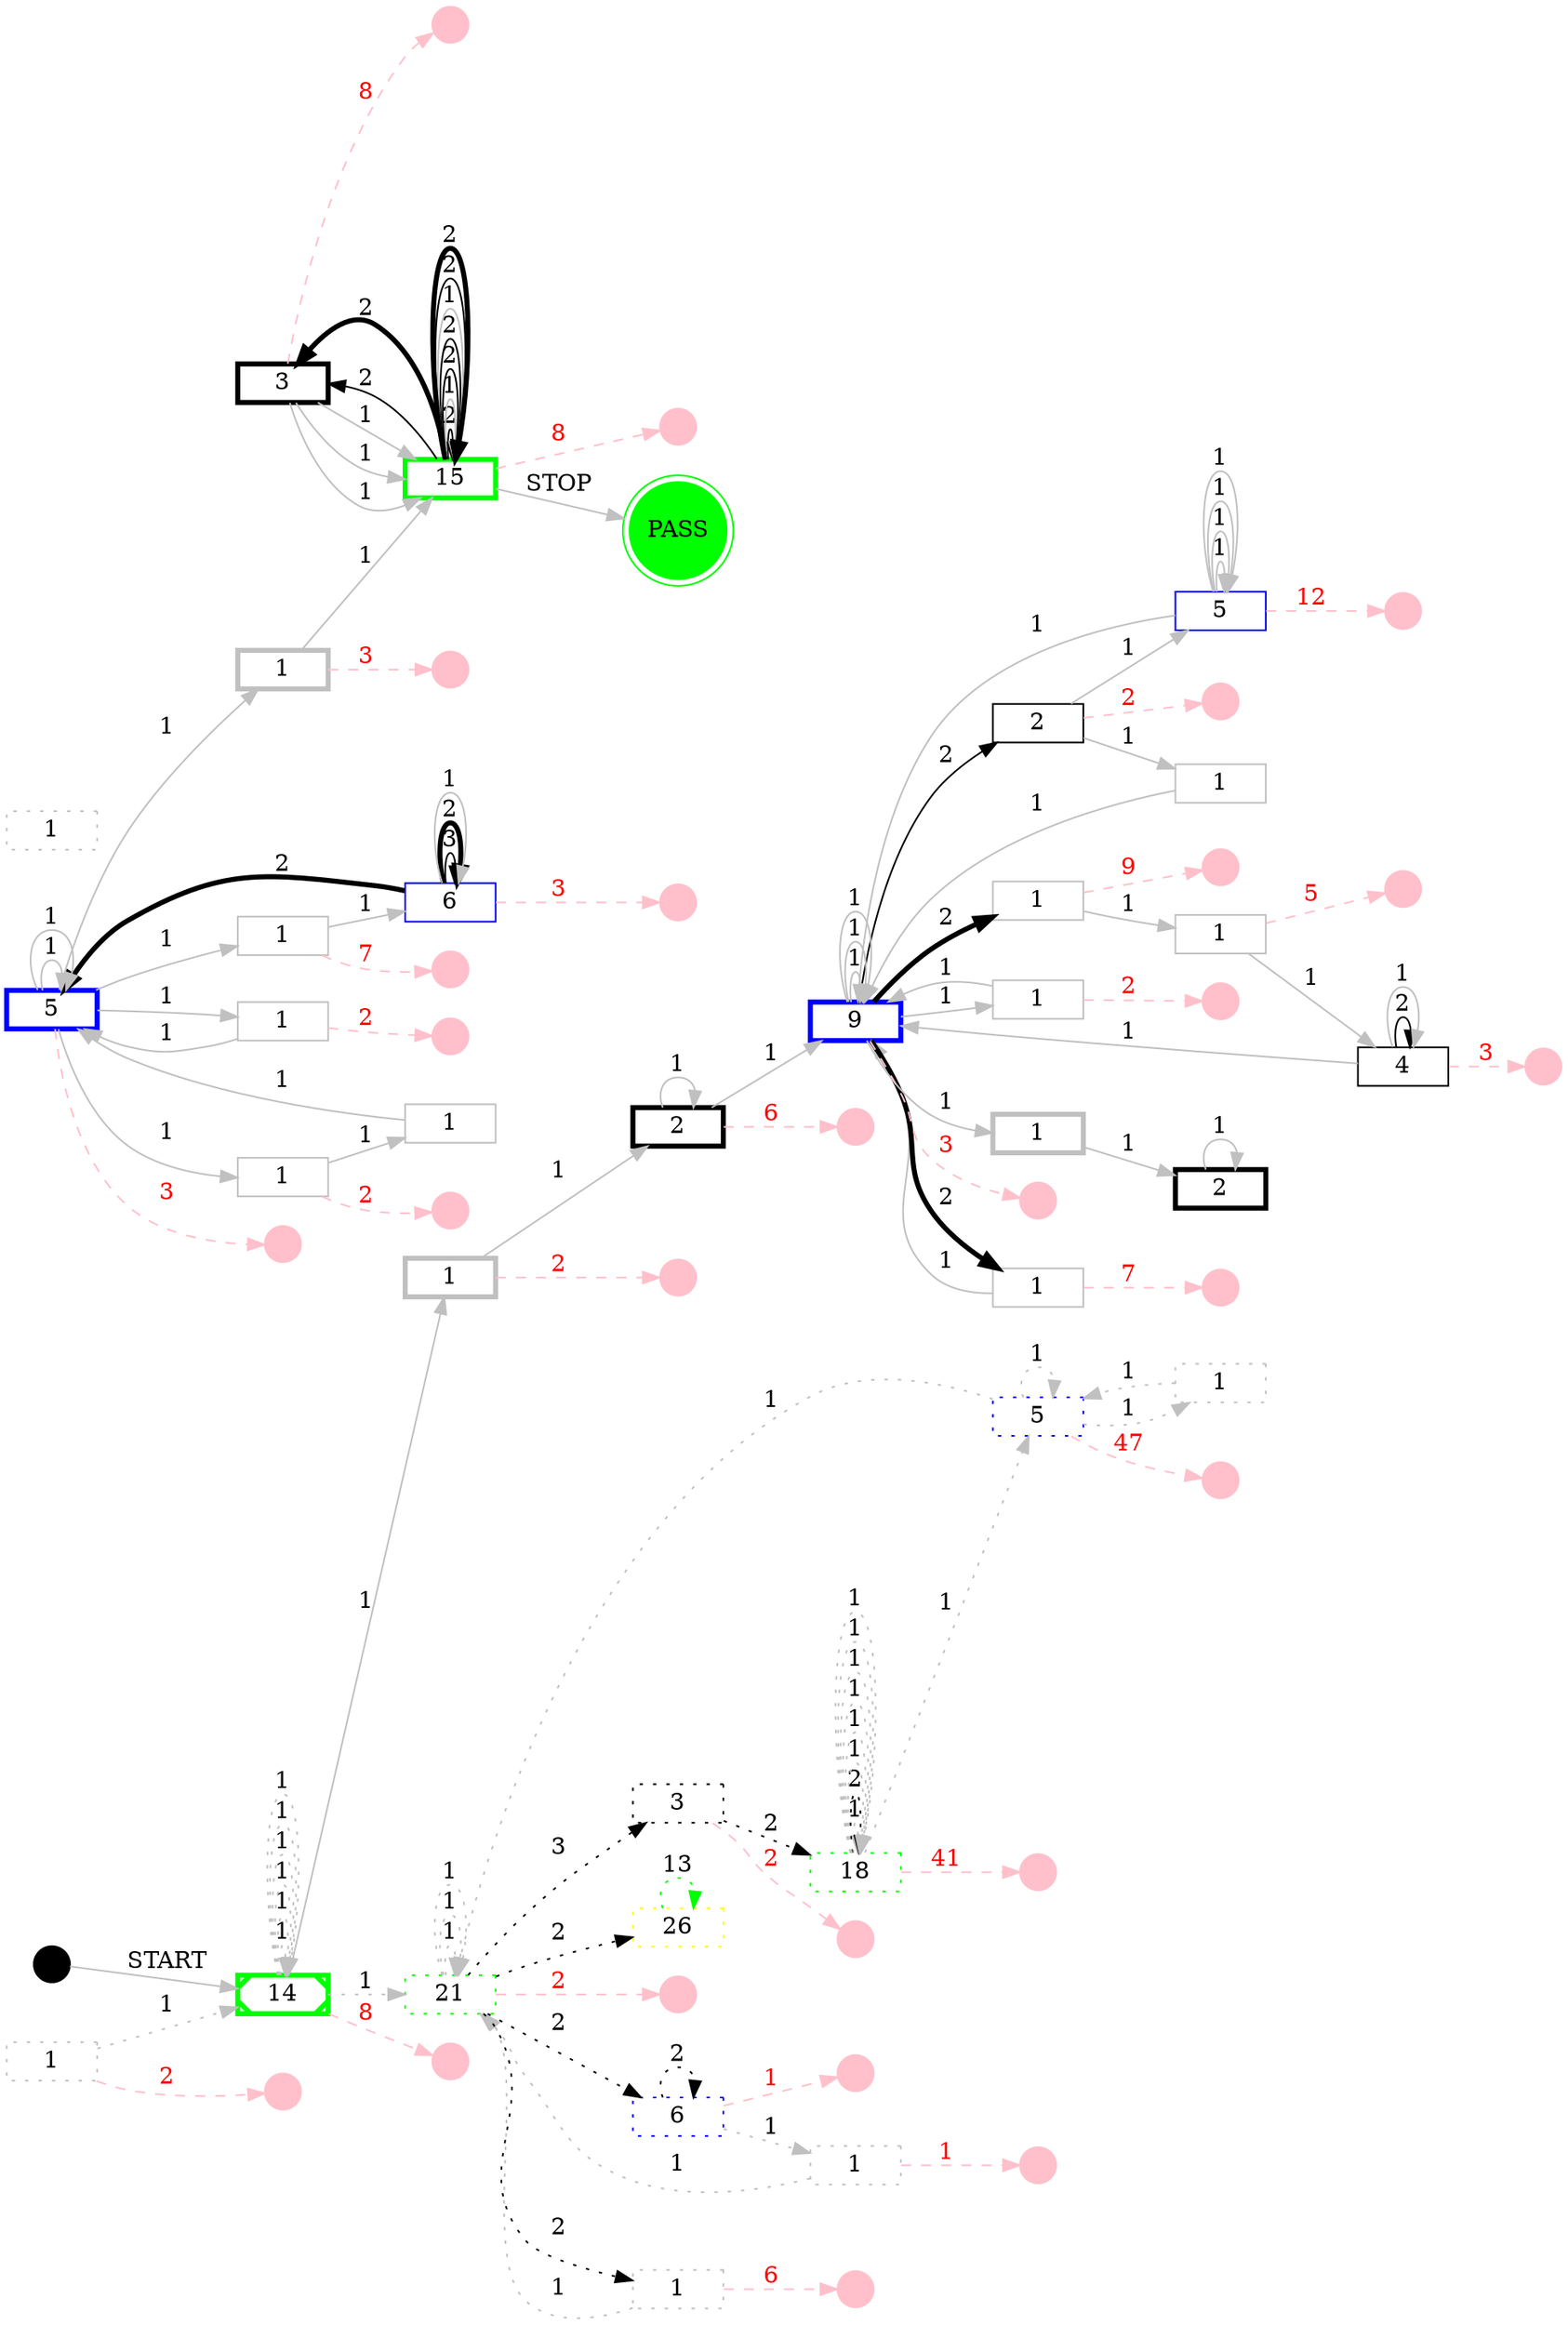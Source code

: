 digraph TESTAR {
rankdir=LR;
ENTRY [shape=point, height=0.3, style=solid, color=black];
node [fixedsize=false, shape=rect, style=solid, color=black, fontcolor=black, height=0.8];
SC16a06486532979378113 [label="3", height=0.3, penwidth=3, style=solid, color=black];
SC1ax8r5f1941954200481 [label="6", height=0.3, style=dotted, color=blue];
SC1376p7i29c1036021252 [label="1", height=0.3, style=solid, color=grey];
SCxk8s322c43160729738 [label="6", height=0.3, style=solid, color=blue];
SCo5unjo2d53497587727 [label="1", height=0.3, style=solid, color=grey];
SC1oj9p2r25b1352208433 [label="1", height=0.3, style=dotted, color=grey];
SC1jx3f9b1a53745924133 [label="2", height=0.3, penwidth=3, style=solid, color=black];
SCa3vb1a17e2205435146 [label="26", height=0.3, style=dotted, color=yellow];
SC000 [label="1", height=0.3, style=dotted, color=grey];
SC15wc6q463c1197581658 [label="1", height=0.3, style=dotted, color=grey];
SCim79is2984273594855 [label="1", height=0.3, style=solid, color=grey];
SC1mpc1em1e72726401042 [label="2", height=0.3, penwidth=3, style=solid, color=black];
SCzqkd2u1e83083150591 [label="5", height=0.3, penwidth=3, style=solid, color=blue];
SC1ua31da1952110342658 [label="3", height=0.3, style=dotted, color=black];
SC1xwgshe2481821025580 [label="1", height=0.3, style=dotted, color=grey];
SC1bs1tmj1e54257258352 [label="1", height=0.3, style=solid, color=grey];
SC1wu54st2223690325725 [label="1", height=0.3, style=solid, color=grey];
SC1yrudbh493697925435 [label="15", height=0.3, penwidth=3, style=solid, color=green];
SC11h08fh4562958079469 [label="5", height=0.3, style=solid, color=blue];
SCmg2kbe2753484254519 [label="1", height=0.3, style=solid, color=grey];
SC16wpr4324e3492576819 [label="2", height=0.3, style=solid, color=black];
SC1aq74i61a6129464804 [label="9", height=0.3, penwidth=3, style=solid, color=blue];
SC1jwvpfa287295060561 [label="1", height=0.3, style=solid, color=grey];
SCkrcn1w1d02920948761 [label="1", height=0.3, penwidth=3, style=solid, color=grey];
SCravzl6223937935317 [label="1", height=0.3, style=solid, color=grey];
SCkkd9365be959800205 [label="5", height=0.3, style=dotted, color=blue];
SCsm0x4u194564459447 [label="1", height=0.3, penwidth=3, style=solid, color=grey];
SCoidwrr28b380874364 [label="1", height=0.3, penwidth=3, style=solid, color=grey];
SCh65xcm5c01124955154 [label="18", height=0.3, style=dotted, color=green];
SCgzc7da156971168975 [label="14", height=0.3, penwidth=3, style=diagonals, color=green];
SC13ijc901573865638090 [label="21", height=0.3, style=dotted, color=green];
SC1erd1q2288548619718 [label="4", height=0.3, style=solid, color=black];
SC6rnatm2381950555453 [label="1", height=0.3, style=solid, color=grey];
SC1h6wqjd193605388731 [label="1", height=0.3, style=dotted, color=grey];
PASS [fixedsize=false, shape=doublecircle, style=filled, color=green, fontcolor=black, height=0.8];
node [fixedsize=false, shape=point, style=solid, color=pink, fontcolor=pink, height=0.3];
SC16a06486532979378113 -> u1 [color=pink, fontcolor=red, label="8", style=dashed];
SC1ax8r5f1941954200481 -> u2 [color=pink, fontcolor=red, label="1", style=dashed];
SC1376p7i29c1036021252 -> u3 [color=pink, fontcolor=red, label="9", style=dashed];
SCxk8s322c43160729738 -> u4 [color=pink, fontcolor=red, label="3", style=dashed];
SCo5unjo2d53497587727 -> u5 [color=pink, fontcolor=red, label="7", style=dashed];
SC1oj9p2r25b1352208433 -> u6 [color=pink, fontcolor=red, label="1", style=dashed];
SC1jx3f9b1a53745924133 -> u7 [color=pink, fontcolor=red, label="6", style=dashed];
SCim79is2984273594855 -> u11 [color=pink, fontcolor=red, label="7", style=dashed];
SCzqkd2u1e83083150591 -> u13 [color=pink, fontcolor=red, label="3", style=dashed];
SC1ua31da1952110342658 -> u14 [color=pink, fontcolor=red, label="2", style=dashed];
SC1xwgshe2481821025580 -> u15 [color=pink, fontcolor=red, label="6", style=dashed];
SC1bs1tmj1e54257258352 -> u16 [color=pink, fontcolor=red, label="2", style=dashed];
SC1wu54st2223690325725 -> u17 [color=pink, fontcolor=red, label="2", style=dashed];
SC1yrudbh493697925435 -> u18 [color=pink, fontcolor=red, label="8", style=dashed];
SC11h08fh4562958079469 -> u19 [color=pink, fontcolor=red, label="12", style=dashed];
SC16wpr4324e3492576819 -> u21 [color=pink, fontcolor=red, label="2", style=dashed];
SC1aq74i61a6129464804 -> u22 [color=pink, fontcolor=red, label="3", style=dashed];
SC1jwvpfa287295060561 -> u23 [color=pink, fontcolor=red, label="5", style=dashed];
SCravzl6223937935317 -> u25 [color=pink, fontcolor=red, label="2", style=dashed];
SCkkd9365be959800205 -> u26 [color=pink, fontcolor=red, label="47", style=dashed];
SCsm0x4u194564459447 -> u27 [color=pink, fontcolor=red, label="2", style=dashed];
SCoidwrr28b380874364 -> u28 [color=pink, fontcolor=red, label="3", style=dashed];
SCh65xcm5c01124955154 -> u30 [color=pink, fontcolor=red, label="41", style=dashed];
SCgzc7da156971168975 -> u31 [color=pink, fontcolor=red, label="8", style=dashed];
SC13ijc901573865638090 -> u32 [color=pink, fontcolor=red, label="2", style=dashed];
SC1erd1q2288548619718 -> u33 [color=pink, fontcolor=red, label="3", style=dashed];
SC1h6wqjd193605388731 -> u35 [color=pink, fontcolor=red, label="2", style=dashed];
node [fixedsize=false, shape=rect, style=solid, color=black, fontcolor=black, height=0.8];
SCxk8s322c43160729738 -> SCxk8s322c43160729738 [color=black, style=solid, label="3"];
SC16a06486532979378113 -> SC1yrudbh493697925435 [color=grey, style=solid, label="1"];
SC1376p7i29c1036021252 -> SC1jwvpfa287295060561 [color=grey, style=solid, label="1"];
SC1yrudbh493697925435 -> SC1yrudbh493697925435 [color=black, style=solid, label="2"];
SCa3vb1a17e2205435146 -> SCa3vb1a17e2205435146 [color=green, style=dotted, label="13"];
SCh65xcm5c01124955154 -> SCh65xcm5c01124955154 [color=grey, style=dotted, label="1"];
SC1aq74i61a6129464804 -> SC1376p7i29c1036021252 [color=black, penwidth=3, style=solid, label="2"];
SC1aq74i61a6129464804 -> SCim79is2984273594855 [color=black, penwidth=3, style=solid, label="2"];
SC1jx3f9b1a53745924133 -> SC1jx3f9b1a53745924133 [color=grey, style=solid, label="1"];
SCh65xcm5c01124955154 -> SCkkd9365be959800205 [color=grey, style=dotted, label="1"];
SCzqkd2u1e83083150591 -> SCzqkd2u1e83083150591 [color=grey, style=solid, label="1"];
SCh65xcm5c01124955154 -> SCh65xcm5c01124955154 [color=black, style=dotted, label="2"];
SCsm0x4u194564459447 -> SC1jx3f9b1a53745924133 [color=grey, style=solid, label="1"];
SCh65xcm5c01124955154 -> SCh65xcm5c01124955154 [color=grey, style=dotted, label="1"];
SC1jx3f9b1a53745924133 -> SC1aq74i61a6129464804 [color=grey, style=solid, label="1"];
SCzqkd2u1e83083150591 -> SC1wu54st2223690325725 [color=grey, style=solid, label="1"];
SCh65xcm5c01124955154 -> SCh65xcm5c01124955154 [color=grey, style=dotted, label="1"];
SCoidwrr28b380874364 -> SC1yrudbh493697925435 [color=grey, style=solid, label="1"];
SC1yrudbh493697925435 -> SC1yrudbh493697925435 [color=grey, style=solid, label="1"];
SC13ijc901573865638090 -> SCa3vb1a17e2205435146 [color=black, style=dotted, label="2"];
SC11h08fh4562958079469 -> SC11h08fh4562958079469 [color=grey, style=solid, label="1"];
SC1yrudbh493697925435 -> SC1yrudbh493697925435 [color=black, style=solid, label="2"];
SC1aq74i61a6129464804 -> SC1bs1tmj1e54257258352 [color=grey, style=solid, label="1"];
SCmg2kbe2753484254519 -> SCzqkd2u1e83083150591 [color=grey, style=solid, label="1"];
SC1aq74i61a6129464804 -> SC16wpr4324e3492576819 [color=black, style=solid, label="2"];
SC1yrudbh493697925435 -> SC1yrudbh493697925435 [color=black, style=solid, label="2"];
SC13ijc901573865638090 -> SC13ijc901573865638090 [color=grey, style=dotted, label="1"];
SC1erd1q2288548619718 -> SC1erd1q2288548619718 [color=black, style=solid, label="2"];
SC1yrudbh493697925435 -> PASS [color=grey, style=solid, label="STOP"];
SCgzc7da156971168975 -> SCgzc7da156971168975 [color=grey, style=dotted, label="1"];
SCo5unjo2d53497587727 -> SCxk8s322c43160729738 [color=grey, style=solid, label="1"];
SC1aq74i61a6129464804 -> SC1aq74i61a6129464804 [color=grey, style=solid, label="1"];
SCgzc7da156971168975 -> SCgzc7da156971168975 [color=grey, style=dotted, label="1"];
SC1aq74i61a6129464804 -> SCkrcn1w1d02920948761 [color=grey, style=solid, label="1"];
SC1yrudbh493697925435 -> SC1yrudbh493697925435 [color=grey, style=solid, label="1"];
SCkkd9365be959800205 -> SC13ijc901573865638090 [color=grey, style=dotted, label="1"];
SCxk8s322c43160729738 -> SCxk8s322c43160729738 [color=black, penwidth=3, style=solid, label="2"];
SCxk8s322c43160729738 -> SCzqkd2u1e83083150591 [color=black, penwidth=3, style=solid, label="2"];
SC1yrudbh493697925435 -> SC1yrudbh493697925435 [color=black, style=solid, label="2"];
SCgzc7da156971168975 -> SC13ijc901573865638090 [color=grey, style=dotted, label="1"];
SCzqkd2u1e83083150591 -> SCoidwrr28b380874364 [color=grey, style=solid, label="1"];
SC1jwvpfa287295060561 -> SC1erd1q2288548619718 [color=grey, style=solid, label="1"];
SC11h08fh4562958079469 -> SC11h08fh4562958079469 [color=grey, style=solid, label="1"];
SC1erd1q2288548619718 -> SC1erd1q2288548619718 [color=grey, style=solid, label="1"];
SC15wc6q463c1197581658 -> SCkkd9365be959800205 [color=grey, style=dotted, label="1"];
SCgzc7da156971168975 -> SCgzc7da156971168975 [color=grey, style=dotted, label="1"];
SC1yrudbh493697925435 -> SC16a06486532979378113 [color=black, penwidth=3, style=solid, label="2"];
SC1yrudbh493697925435 -> SC1yrudbh493697925435 [color=black, penwidth=3, style=solid, label="2"];
SCh65xcm5c01124955154 -> SCh65xcm5c01124955154 [color=grey, style=dotted, label="1"];
SCkkd9365be959800205 -> SC15wc6q463c1197581658 [color=grey, style=dotted, label="1"];
SC16wpr4324e3492576819 -> SC6rnatm2381950555453 [color=grey, style=solid, label="1"];
SCkrcn1w1d02920948761 -> SC1mpc1em1e72726401042 [color=grey, style=solid, label="1"];
SC6rnatm2381950555453 -> SC1aq74i61a6129464804 [color=grey, style=solid, label="1"];
SC1aq74i61a6129464804 -> SC1aq74i61a6129464804 [color=grey, style=solid, label="1"];
SCgzc7da156971168975 -> SCgzc7da156971168975 [color=grey, style=dotted, label="1"];
SC16wpr4324e3492576819 -> SC11h08fh4562958079469 [color=grey, style=solid, label="1"];
SC13ijc901573865638090 -> SC1ax8r5f1941954200481 [color=black, style=dotted, label="2"];
SC1oj9p2r25b1352208433 -> SC13ijc901573865638090 [color=grey, style=dotted, label="1"];
SCim79is2984273594855 -> SC1aq74i61a6129464804 [color=grey, style=solid, label="1"];
SC1ua31da1952110342658 -> SCh65xcm5c01124955154 [color=black, style=dotted, label="2"];
SCzqkd2u1e83083150591 -> SCo5unjo2d53497587727 [color=grey, style=solid, label="1"];
SC13ijc901573865638090 -> SC1xwgshe2481821025580 [color=black, style=dotted, label="2"];
SC1wu54st2223690325725 -> SCzqkd2u1e83083150591 [color=grey, style=solid, label="1"];
SCravzl6223937935317 -> SCmg2kbe2753484254519 [color=grey, style=solid, label="1"];
SC16a06486532979378113 -> SC1yrudbh493697925435 [color=grey, style=solid, label="1"];
SC1ax8r5f1941954200481 -> SC1ax8r5f1941954200481 [color=black, style=dotted, label="2"];
SCxk8s322c43160729738 -> SCxk8s322c43160729738 [color=grey, style=solid, label="1"];
SCgzc7da156971168975 -> SCgzc7da156971168975 [color=grey, style=dotted, label="1"];
SCh65xcm5c01124955154 -> SCh65xcm5c01124955154 [color=grey, style=dotted, label="1"];
SC1erd1q2288548619718 -> SC1aq74i61a6129464804 [color=grey, style=solid, label="1"];
SC13ijc901573865638090 -> SC13ijc901573865638090 [color=grey, style=dotted, label="1"];
SCzqkd2u1e83083150591 -> SCzqkd2u1e83083150591 [color=grey, style=solid, label="1"];
SCkkd9365be959800205 -> SCkkd9365be959800205 [color=grey, style=dotted, label="1"];
SCgzc7da156971168975 -> SCgzc7da156971168975 [color=grey, style=dotted, label="1"];
SC11h08fh4562958079469 -> SC11h08fh4562958079469 [color=grey, style=solid, label="1"];
SC13ijc901573865638090 -> SC1ua31da1952110342658 [color=black, style=dotted, label="3"];
SC11h08fh4562958079469 -> SC11h08fh4562958079469 [color=grey, style=solid, label="1"];
SCzqkd2u1e83083150591 -> SCravzl6223937935317 [color=grey, style=solid, label="1"];
SC13ijc901573865638090 -> SC13ijc901573865638090 [color=grey, style=dotted, label="1"];
SC11h08fh4562958079469 -> SC1aq74i61a6129464804 [color=grey, style=solid, label="1"];
SC1yrudbh493697925435 -> SC16a06486532979378113 [color=black, style=solid, label="2"];
SCgzc7da156971168975 -> SCsm0x4u194564459447 [color=grey, style=solid, label="1"];
SC1mpc1em1e72726401042 -> SC1mpc1em1e72726401042 [color=grey, style=solid, label="1"];
SC1ax8r5f1941954200481 -> SC1oj9p2r25b1352208433 [color=grey, style=dotted, label="1"];
ENTRY -> SCgzc7da156971168975 [color=grey, style=solid, label="START"];
SC1aq74i61a6129464804 -> SC1aq74i61a6129464804 [color=grey, style=solid, label="1"];
SC1xwgshe2481821025580 -> SC13ijc901573865638090 [color=grey, style=dotted, label="1"];
SC1bs1tmj1e54257258352 -> SC1aq74i61a6129464804 [color=grey, style=solid, label="1"];
SC1h6wqjd193605388731 -> SCgzc7da156971168975 [color=grey, style=dotted, label="1"];
SCh65xcm5c01124955154 -> SCh65xcm5c01124955154 [color=grey, style=dotted, label="1"];
SCh65xcm5c01124955154 -> SCh65xcm5c01124955154 [color=grey, style=dotted, label="1"];
SC16a06486532979378113 -> SC1yrudbh493697925435 [color=grey, style=solid, label="1"];
}

